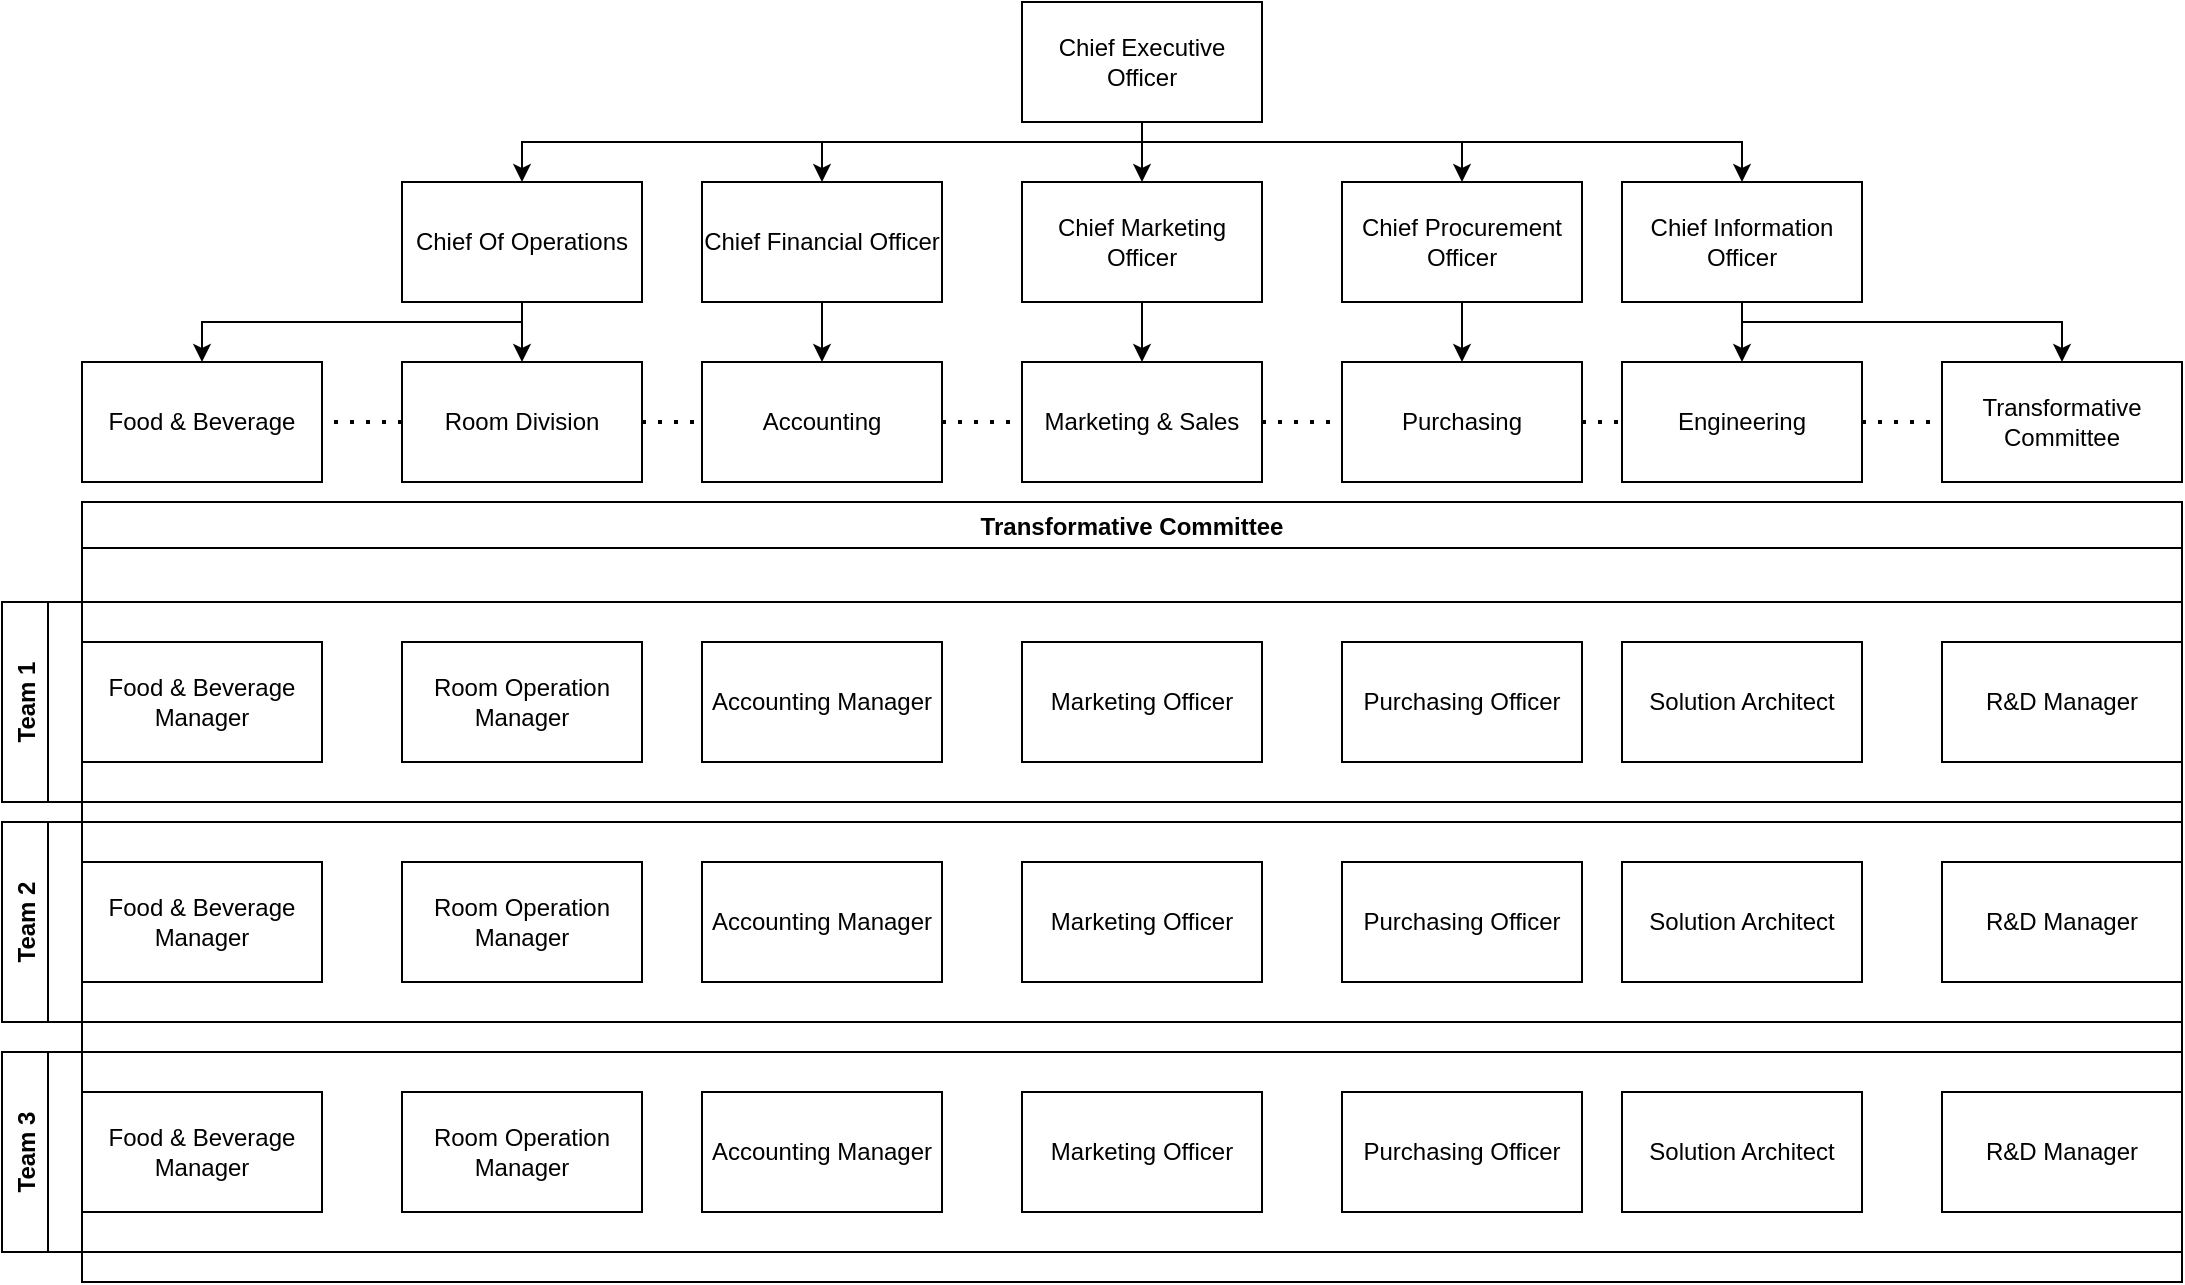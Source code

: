 <mxfile version="16.6.7" type="github">
  <diagram id="prtHgNgQTEPvFCAcTncT" name="Page-1">
    <mxGraphModel dx="2105" dy="583" grid="1" gridSize="10" guides="1" tooltips="1" connect="1" arrows="1" fold="1" page="1" pageScale="1" pageWidth="827" pageHeight="1169" math="0" shadow="0">
      <root>
        <mxCell id="0" />
        <mxCell id="1" parent="0" />
        <mxCell id="JqPvwRSfFl-CjzuHMjjg-1" value="Chief Executive Officer" style="rounded=0;whiteSpace=wrap;html=1;" parent="1" vertex="1">
          <mxGeometry x="340" y="10" width="120" height="60" as="geometry" />
        </mxCell>
        <mxCell id="JqPvwRSfFl-CjzuHMjjg-2" value="Chief Financial Officer" style="rounded=0;whiteSpace=wrap;html=1;" parent="1" vertex="1">
          <mxGeometry x="180" y="100" width="120" height="60" as="geometry" />
        </mxCell>
        <mxCell id="JqPvwRSfFl-CjzuHMjjg-3" value="Chief Marketing Officer" style="rounded=0;whiteSpace=wrap;html=1;" parent="1" vertex="1">
          <mxGeometry x="340" y="100" width="120" height="60" as="geometry" />
        </mxCell>
        <mxCell id="JqPvwRSfFl-CjzuHMjjg-5" value="Chief Of Operations" style="rounded=0;whiteSpace=wrap;html=1;" parent="1" vertex="1">
          <mxGeometry x="30" y="100" width="120" height="60" as="geometry" />
        </mxCell>
        <mxCell id="JqPvwRSfFl-CjzuHMjjg-6" value="Chief Procurement Officer" style="rounded=0;whiteSpace=wrap;html=1;" parent="1" vertex="1">
          <mxGeometry x="500" y="100" width="120" height="60" as="geometry" />
        </mxCell>
        <mxCell id="JqPvwRSfFl-CjzuHMjjg-7" value="Accounting" style="rounded=0;whiteSpace=wrap;html=1;" parent="1" vertex="1">
          <mxGeometry x="180" y="190" width="120" height="60" as="geometry" />
        </mxCell>
        <mxCell id="JqPvwRSfFl-CjzuHMjjg-8" value="Room Division" style="rounded=0;whiteSpace=wrap;html=1;" parent="1" vertex="1">
          <mxGeometry x="30" y="190" width="120" height="60" as="geometry" />
        </mxCell>
        <mxCell id="JqPvwRSfFl-CjzuHMjjg-9" value="Food &amp;amp; Beverage" style="rounded=0;whiteSpace=wrap;html=1;" parent="1" vertex="1">
          <mxGeometry x="-130" y="190" width="120" height="60" as="geometry" />
        </mxCell>
        <mxCell id="JqPvwRSfFl-CjzuHMjjg-10" value="Marketing &amp;amp; Sales" style="rounded=0;whiteSpace=wrap;html=1;" parent="1" vertex="1">
          <mxGeometry x="340" y="190" width="120" height="60" as="geometry" />
        </mxCell>
        <mxCell id="JqPvwRSfFl-CjzuHMjjg-11" value="Purchasing" style="rounded=0;whiteSpace=wrap;html=1;" parent="1" vertex="1">
          <mxGeometry x="500" y="190" width="120" height="60" as="geometry" />
        </mxCell>
        <mxCell id="JqPvwRSfFl-CjzuHMjjg-12" value="Transformative Committee" style="rounded=0;whiteSpace=wrap;html=1;" parent="1" vertex="1">
          <mxGeometry x="800" y="190" width="120" height="60" as="geometry" />
        </mxCell>
        <mxCell id="JqPvwRSfFl-CjzuHMjjg-13" value="" style="endArrow=classic;html=1;rounded=0;exitX=0.5;exitY=1;exitDx=0;exitDy=0;entryX=0.5;entryY=0;entryDx=0;entryDy=0;" parent="1" source="JqPvwRSfFl-CjzuHMjjg-1" target="JqPvwRSfFl-CjzuHMjjg-3" edge="1">
          <mxGeometry width="50" height="50" relative="1" as="geometry">
            <mxPoint x="410" y="220" as="sourcePoint" />
            <mxPoint x="460" y="170" as="targetPoint" />
          </mxGeometry>
        </mxCell>
        <mxCell id="JqPvwRSfFl-CjzuHMjjg-14" value="" style="endArrow=classic;html=1;rounded=0;entryX=0.5;entryY=0;entryDx=0;entryDy=0;" parent="1" target="JqPvwRSfFl-CjzuHMjjg-2" edge="1">
          <mxGeometry width="50" height="50" relative="1" as="geometry">
            <mxPoint x="400" y="80" as="sourcePoint" />
            <mxPoint x="260" y="40" as="targetPoint" />
            <Array as="points">
              <mxPoint x="240" y="80" />
            </Array>
          </mxGeometry>
        </mxCell>
        <mxCell id="JqPvwRSfFl-CjzuHMjjg-15" value="" style="endArrow=classic;html=1;rounded=0;entryX=0.5;entryY=0;entryDx=0;entryDy=0;" parent="1" target="JqPvwRSfFl-CjzuHMjjg-6" edge="1">
          <mxGeometry width="50" height="50" relative="1" as="geometry">
            <mxPoint x="400" y="80" as="sourcePoint" />
            <mxPoint x="460" y="170" as="targetPoint" />
            <Array as="points">
              <mxPoint x="560" y="80" />
            </Array>
          </mxGeometry>
        </mxCell>
        <mxCell id="JqPvwRSfFl-CjzuHMjjg-16" value="" style="endArrow=classic;html=1;rounded=0;entryX=0.5;entryY=0;entryDx=0;entryDy=0;" parent="1" target="JqPvwRSfFl-CjzuHMjjg-5" edge="1">
          <mxGeometry width="50" height="50" relative="1" as="geometry">
            <mxPoint x="240" y="80" as="sourcePoint" />
            <mxPoint x="140" y="80" as="targetPoint" />
            <Array as="points">
              <mxPoint x="90" y="80" />
            </Array>
          </mxGeometry>
        </mxCell>
        <mxCell id="JqPvwRSfFl-CjzuHMjjg-17" value="" style="endArrow=classic;html=1;rounded=0;entryX=0.5;entryY=0;entryDx=0;entryDy=0;exitX=0.5;exitY=1;exitDx=0;exitDy=0;" parent="1" source="JqPvwRSfFl-CjzuHMjjg-5" target="JqPvwRSfFl-CjzuHMjjg-8" edge="1">
          <mxGeometry width="50" height="50" relative="1" as="geometry">
            <mxPoint x="100" y="160" as="sourcePoint" />
            <mxPoint x="150" y="110" as="targetPoint" />
            <Array as="points">
              <mxPoint x="90" y="180" />
            </Array>
          </mxGeometry>
        </mxCell>
        <mxCell id="JqPvwRSfFl-CjzuHMjjg-18" value="" style="endArrow=classic;html=1;rounded=0;entryX=0.5;entryY=0;entryDx=0;entryDy=0;" parent="1" target="JqPvwRSfFl-CjzuHMjjg-9" edge="1">
          <mxGeometry width="50" height="50" relative="1" as="geometry">
            <mxPoint x="90" y="170" as="sourcePoint" />
            <mxPoint x="460" y="250" as="targetPoint" />
            <Array as="points">
              <mxPoint x="-70" y="170" />
            </Array>
          </mxGeometry>
        </mxCell>
        <mxCell id="JqPvwRSfFl-CjzuHMjjg-20" value="" style="endArrow=classic;html=1;rounded=0;exitX=0.5;exitY=1;exitDx=0;exitDy=0;entryX=0.5;entryY=0;entryDx=0;entryDy=0;" parent="1" source="JqPvwRSfFl-CjzuHMjjg-2" target="JqPvwRSfFl-CjzuHMjjg-7" edge="1">
          <mxGeometry width="50" height="50" relative="1" as="geometry">
            <mxPoint x="410" y="220" as="sourcePoint" />
            <mxPoint x="460" y="170" as="targetPoint" />
          </mxGeometry>
        </mxCell>
        <mxCell id="JqPvwRSfFl-CjzuHMjjg-21" value="" style="endArrow=classic;html=1;rounded=0;exitX=0.5;exitY=1;exitDx=0;exitDy=0;entryX=0.5;entryY=0;entryDx=0;entryDy=0;" parent="1" source="JqPvwRSfFl-CjzuHMjjg-3" target="JqPvwRSfFl-CjzuHMjjg-10" edge="1">
          <mxGeometry width="50" height="50" relative="1" as="geometry">
            <mxPoint x="370" y="230" as="sourcePoint" />
            <mxPoint x="420" y="180" as="targetPoint" />
          </mxGeometry>
        </mxCell>
        <mxCell id="JqPvwRSfFl-CjzuHMjjg-22" value="" style="endArrow=classic;html=1;rounded=0;exitX=0.5;exitY=1;exitDx=0;exitDy=0;entryX=0.5;entryY=0;entryDx=0;entryDy=0;" parent="1" source="JqPvwRSfFl-CjzuHMjjg-6" target="JqPvwRSfFl-CjzuHMjjg-11" edge="1">
          <mxGeometry width="50" height="50" relative="1" as="geometry">
            <mxPoint x="410" y="220" as="sourcePoint" />
            <mxPoint x="460" y="170" as="targetPoint" />
          </mxGeometry>
        </mxCell>
        <mxCell id="i1Yryo5pNc8ydbOWbHFT-1" value="Chief Information Officer" style="rounded=0;whiteSpace=wrap;html=1;" vertex="1" parent="1">
          <mxGeometry x="640" y="100" width="120" height="60" as="geometry" />
        </mxCell>
        <mxCell id="i1Yryo5pNc8ydbOWbHFT-2" value="Engineering" style="rounded=0;whiteSpace=wrap;html=1;" vertex="1" parent="1">
          <mxGeometry x="640" y="190" width="120" height="60" as="geometry" />
        </mxCell>
        <mxCell id="i1Yryo5pNc8ydbOWbHFT-4" value="" style="endArrow=classic;html=1;rounded=0;entryX=0.5;entryY=0;entryDx=0;entryDy=0;" edge="1" parent="1" target="i1Yryo5pNc8ydbOWbHFT-1">
          <mxGeometry width="50" height="50" relative="1" as="geometry">
            <mxPoint x="560" y="80" as="sourcePoint" />
            <mxPoint x="630" y="250" as="targetPoint" />
            <Array as="points">
              <mxPoint x="700" y="80" />
            </Array>
          </mxGeometry>
        </mxCell>
        <mxCell id="i1Yryo5pNc8ydbOWbHFT-5" value="" style="endArrow=classic;html=1;rounded=0;exitX=0.5;exitY=1;exitDx=0;exitDy=0;entryX=0.5;entryY=0;entryDx=0;entryDy=0;" edge="1" parent="1" source="i1Yryo5pNc8ydbOWbHFT-1" target="i1Yryo5pNc8ydbOWbHFT-2">
          <mxGeometry width="50" height="50" relative="1" as="geometry">
            <mxPoint x="580" y="300" as="sourcePoint" />
            <mxPoint x="630" y="250" as="targetPoint" />
            <Array as="points">
              <mxPoint x="700" y="180" />
            </Array>
          </mxGeometry>
        </mxCell>
        <mxCell id="i1Yryo5pNc8ydbOWbHFT-6" value="" style="endArrow=classic;html=1;rounded=0;entryX=0.5;entryY=0;entryDx=0;entryDy=0;" edge="1" parent="1" target="JqPvwRSfFl-CjzuHMjjg-12">
          <mxGeometry width="50" height="50" relative="1" as="geometry">
            <mxPoint x="700" y="170" as="sourcePoint" />
            <mxPoint x="630" y="250" as="targetPoint" />
            <Array as="points">
              <mxPoint x="780" y="170" />
              <mxPoint x="860" y="170" />
            </Array>
          </mxGeometry>
        </mxCell>
        <mxCell id="i1Yryo5pNc8ydbOWbHFT-7" value="" style="endArrow=none;dashed=1;html=1;dashPattern=1 3;strokeWidth=2;rounded=0;exitX=1;exitY=0.5;exitDx=0;exitDy=0;entryX=0;entryY=0.5;entryDx=0;entryDy=0;" edge="1" parent="1" source="JqPvwRSfFl-CjzuHMjjg-11" target="i1Yryo5pNc8ydbOWbHFT-2">
          <mxGeometry width="50" height="50" relative="1" as="geometry">
            <mxPoint x="580" y="300" as="sourcePoint" />
            <mxPoint x="630" y="250" as="targetPoint" />
          </mxGeometry>
        </mxCell>
        <mxCell id="i1Yryo5pNc8ydbOWbHFT-8" value="" style="endArrow=none;dashed=1;html=1;dashPattern=1 3;strokeWidth=2;rounded=0;entryX=0;entryY=0.5;entryDx=0;entryDy=0;exitX=1;exitY=0.5;exitDx=0;exitDy=0;" edge="1" parent="1" source="JqPvwRSfFl-CjzuHMjjg-10" target="JqPvwRSfFl-CjzuHMjjg-11">
          <mxGeometry width="50" height="50" relative="1" as="geometry">
            <mxPoint x="450" y="330" as="sourcePoint" />
            <mxPoint x="500" y="280" as="targetPoint" />
          </mxGeometry>
        </mxCell>
        <mxCell id="i1Yryo5pNc8ydbOWbHFT-9" value="" style="endArrow=none;dashed=1;html=1;dashPattern=1 3;strokeWidth=2;rounded=0;entryX=0;entryY=0.5;entryDx=0;entryDy=0;exitX=1;exitY=0.5;exitDx=0;exitDy=0;" edge="1" parent="1" source="JqPvwRSfFl-CjzuHMjjg-7" target="JqPvwRSfFl-CjzuHMjjg-10">
          <mxGeometry width="50" height="50" relative="1" as="geometry">
            <mxPoint x="270" y="360" as="sourcePoint" />
            <mxPoint x="320" y="310" as="targetPoint" />
          </mxGeometry>
        </mxCell>
        <mxCell id="i1Yryo5pNc8ydbOWbHFT-10" value="" style="endArrow=none;dashed=1;html=1;dashPattern=1 3;strokeWidth=2;rounded=0;exitX=1;exitY=0.5;exitDx=0;exitDy=0;entryX=0;entryY=0.5;entryDx=0;entryDy=0;" edge="1" parent="1" source="JqPvwRSfFl-CjzuHMjjg-8" target="JqPvwRSfFl-CjzuHMjjg-7">
          <mxGeometry width="50" height="50" relative="1" as="geometry">
            <mxPoint x="230" y="360" as="sourcePoint" />
            <mxPoint x="280" y="310" as="targetPoint" />
          </mxGeometry>
        </mxCell>
        <mxCell id="i1Yryo5pNc8ydbOWbHFT-16" value="" style="endArrow=none;dashed=1;html=1;dashPattern=1 3;strokeWidth=2;rounded=0;exitX=1;exitY=0.5;exitDx=0;exitDy=0;entryX=0;entryY=0.5;entryDx=0;entryDy=0;" edge="1" parent="1" source="i1Yryo5pNc8ydbOWbHFT-2" target="JqPvwRSfFl-CjzuHMjjg-12">
          <mxGeometry width="50" height="50" relative="1" as="geometry">
            <mxPoint x="530" y="430" as="sourcePoint" />
            <mxPoint x="760" y="340" as="targetPoint" />
          </mxGeometry>
        </mxCell>
        <mxCell id="i1Yryo5pNc8ydbOWbHFT-17" value="" style="endArrow=none;dashed=1;html=1;dashPattern=1 3;strokeWidth=2;rounded=0;entryX=1;entryY=0.5;entryDx=0;entryDy=0;exitX=0;exitY=0.5;exitDx=0;exitDy=0;" edge="1" parent="1" source="JqPvwRSfFl-CjzuHMjjg-8" target="JqPvwRSfFl-CjzuHMjjg-9">
          <mxGeometry width="50" height="50" relative="1" as="geometry">
            <mxPoint x="250" y="430" as="sourcePoint" />
            <mxPoint x="20" y="350" as="targetPoint" />
          </mxGeometry>
        </mxCell>
        <mxCell id="i1Yryo5pNc8ydbOWbHFT-18" value="Transformative Committee" style="swimlane;" vertex="1" parent="1">
          <mxGeometry x="-130" y="260" width="1050" height="390" as="geometry" />
        </mxCell>
        <mxCell id="i1Yryo5pNc8ydbOWbHFT-19" value="R&amp;amp;D Manager" style="rounded=0;whiteSpace=wrap;html=1;" vertex="1" parent="i1Yryo5pNc8ydbOWbHFT-18">
          <mxGeometry x="930" y="70" width="120" height="60" as="geometry" />
        </mxCell>
        <mxCell id="i1Yryo5pNc8ydbOWbHFT-26" value="Purchasing Officer" style="rounded=0;whiteSpace=wrap;html=1;" vertex="1" parent="i1Yryo5pNc8ydbOWbHFT-18">
          <mxGeometry x="630" y="70" width="120" height="60" as="geometry" />
        </mxCell>
        <mxCell id="i1Yryo5pNc8ydbOWbHFT-27" value="Marketing Officer" style="rounded=0;whiteSpace=wrap;html=1;" vertex="1" parent="i1Yryo5pNc8ydbOWbHFT-18">
          <mxGeometry x="470" y="70" width="120" height="60" as="geometry" />
        </mxCell>
        <mxCell id="i1Yryo5pNc8ydbOWbHFT-28" value="Accounting Manager" style="rounded=0;whiteSpace=wrap;html=1;" vertex="1" parent="i1Yryo5pNc8ydbOWbHFT-18">
          <mxGeometry x="310" y="70" width="120" height="60" as="geometry" />
        </mxCell>
        <mxCell id="i1Yryo5pNc8ydbOWbHFT-29" value="Room Operation Manager" style="rounded=0;whiteSpace=wrap;html=1;" vertex="1" parent="i1Yryo5pNc8ydbOWbHFT-18">
          <mxGeometry x="160" y="70" width="120" height="60" as="geometry" />
        </mxCell>
        <mxCell id="i1Yryo5pNc8ydbOWbHFT-30" value="Food &amp;amp; Beverage Manager" style="rounded=0;whiteSpace=wrap;html=1;" vertex="1" parent="i1Yryo5pNc8ydbOWbHFT-18">
          <mxGeometry y="70" width="120" height="60" as="geometry" />
        </mxCell>
        <mxCell id="i1Yryo5pNc8ydbOWbHFT-31" value="Solution Architect" style="rounded=0;whiteSpace=wrap;html=1;" vertex="1" parent="i1Yryo5pNc8ydbOWbHFT-18">
          <mxGeometry x="770" y="70" width="120" height="60" as="geometry" />
        </mxCell>
        <mxCell id="i1Yryo5pNc8ydbOWbHFT-33" value="Team 1" style="swimlane;horizontal=0;" vertex="1" parent="i1Yryo5pNc8ydbOWbHFT-18">
          <mxGeometry x="-40" y="50" width="1090" height="100" as="geometry" />
        </mxCell>
        <mxCell id="i1Yryo5pNc8ydbOWbHFT-34" value="R&amp;amp;D Manager" style="rounded=0;whiteSpace=wrap;html=1;" vertex="1" parent="i1Yryo5pNc8ydbOWbHFT-18">
          <mxGeometry x="930" y="180" width="120" height="60" as="geometry" />
        </mxCell>
        <mxCell id="i1Yryo5pNc8ydbOWbHFT-35" value="Purchasing Officer" style="rounded=0;whiteSpace=wrap;html=1;" vertex="1" parent="i1Yryo5pNc8ydbOWbHFT-18">
          <mxGeometry x="630" y="180" width="120" height="60" as="geometry" />
        </mxCell>
        <mxCell id="i1Yryo5pNc8ydbOWbHFT-36" value="Marketing Officer" style="rounded=0;whiteSpace=wrap;html=1;" vertex="1" parent="i1Yryo5pNc8ydbOWbHFT-18">
          <mxGeometry x="470" y="180" width="120" height="60" as="geometry" />
        </mxCell>
        <mxCell id="i1Yryo5pNc8ydbOWbHFT-37" value="Accounting Manager" style="rounded=0;whiteSpace=wrap;html=1;" vertex="1" parent="i1Yryo5pNc8ydbOWbHFT-18">
          <mxGeometry x="310" y="180" width="120" height="60" as="geometry" />
        </mxCell>
        <mxCell id="i1Yryo5pNc8ydbOWbHFT-38" value="Room Operation Manager" style="rounded=0;whiteSpace=wrap;html=1;" vertex="1" parent="i1Yryo5pNc8ydbOWbHFT-18">
          <mxGeometry x="160" y="180" width="120" height="60" as="geometry" />
        </mxCell>
        <mxCell id="i1Yryo5pNc8ydbOWbHFT-39" value="Food &amp;amp; Beverage Manager" style="rounded=0;whiteSpace=wrap;html=1;" vertex="1" parent="i1Yryo5pNc8ydbOWbHFT-18">
          <mxGeometry y="180" width="120" height="60" as="geometry" />
        </mxCell>
        <mxCell id="i1Yryo5pNc8ydbOWbHFT-40" value="Solution Architect" style="rounded=0;whiteSpace=wrap;html=1;" vertex="1" parent="i1Yryo5pNc8ydbOWbHFT-18">
          <mxGeometry x="770" y="180" width="120" height="60" as="geometry" />
        </mxCell>
        <mxCell id="i1Yryo5pNc8ydbOWbHFT-41" value="Team 2" style="swimlane;horizontal=0;" vertex="1" parent="i1Yryo5pNc8ydbOWbHFT-18">
          <mxGeometry x="-40" y="160" width="1090" height="100" as="geometry" />
        </mxCell>
        <mxCell id="i1Yryo5pNc8ydbOWbHFT-46" value="R&amp;amp;D Manager" style="rounded=0;whiteSpace=wrap;html=1;" vertex="1" parent="i1Yryo5pNc8ydbOWbHFT-18">
          <mxGeometry x="930" y="295" width="120" height="60" as="geometry" />
        </mxCell>
        <mxCell id="i1Yryo5pNc8ydbOWbHFT-47" value="Purchasing Officer" style="rounded=0;whiteSpace=wrap;html=1;" vertex="1" parent="i1Yryo5pNc8ydbOWbHFT-18">
          <mxGeometry x="630" y="295" width="120" height="60" as="geometry" />
        </mxCell>
        <mxCell id="i1Yryo5pNc8ydbOWbHFT-48" value="Marketing Officer" style="rounded=0;whiteSpace=wrap;html=1;" vertex="1" parent="i1Yryo5pNc8ydbOWbHFT-18">
          <mxGeometry x="470" y="295" width="120" height="60" as="geometry" />
        </mxCell>
        <mxCell id="i1Yryo5pNc8ydbOWbHFT-49" value="Accounting Manager" style="rounded=0;whiteSpace=wrap;html=1;" vertex="1" parent="i1Yryo5pNc8ydbOWbHFT-18">
          <mxGeometry x="310" y="295" width="120" height="60" as="geometry" />
        </mxCell>
        <mxCell id="i1Yryo5pNc8ydbOWbHFT-50" value="Room Operation Manager" style="rounded=0;whiteSpace=wrap;html=1;" vertex="1" parent="i1Yryo5pNc8ydbOWbHFT-18">
          <mxGeometry x="160" y="295" width="120" height="60" as="geometry" />
        </mxCell>
        <mxCell id="i1Yryo5pNc8ydbOWbHFT-51" value="Food &amp;amp; Beverage Manager" style="rounded=0;whiteSpace=wrap;html=1;" vertex="1" parent="i1Yryo5pNc8ydbOWbHFT-18">
          <mxGeometry y="295" width="120" height="60" as="geometry" />
        </mxCell>
        <mxCell id="i1Yryo5pNc8ydbOWbHFT-52" value="Solution Architect" style="rounded=0;whiteSpace=wrap;html=1;" vertex="1" parent="i1Yryo5pNc8ydbOWbHFT-18">
          <mxGeometry x="770" y="295" width="120" height="60" as="geometry" />
        </mxCell>
        <mxCell id="i1Yryo5pNc8ydbOWbHFT-53" value="Team 3" style="swimlane;horizontal=0;" vertex="1" parent="i1Yryo5pNc8ydbOWbHFT-18">
          <mxGeometry x="-40" y="275" width="1090" height="100" as="geometry" />
        </mxCell>
      </root>
    </mxGraphModel>
  </diagram>
</mxfile>
